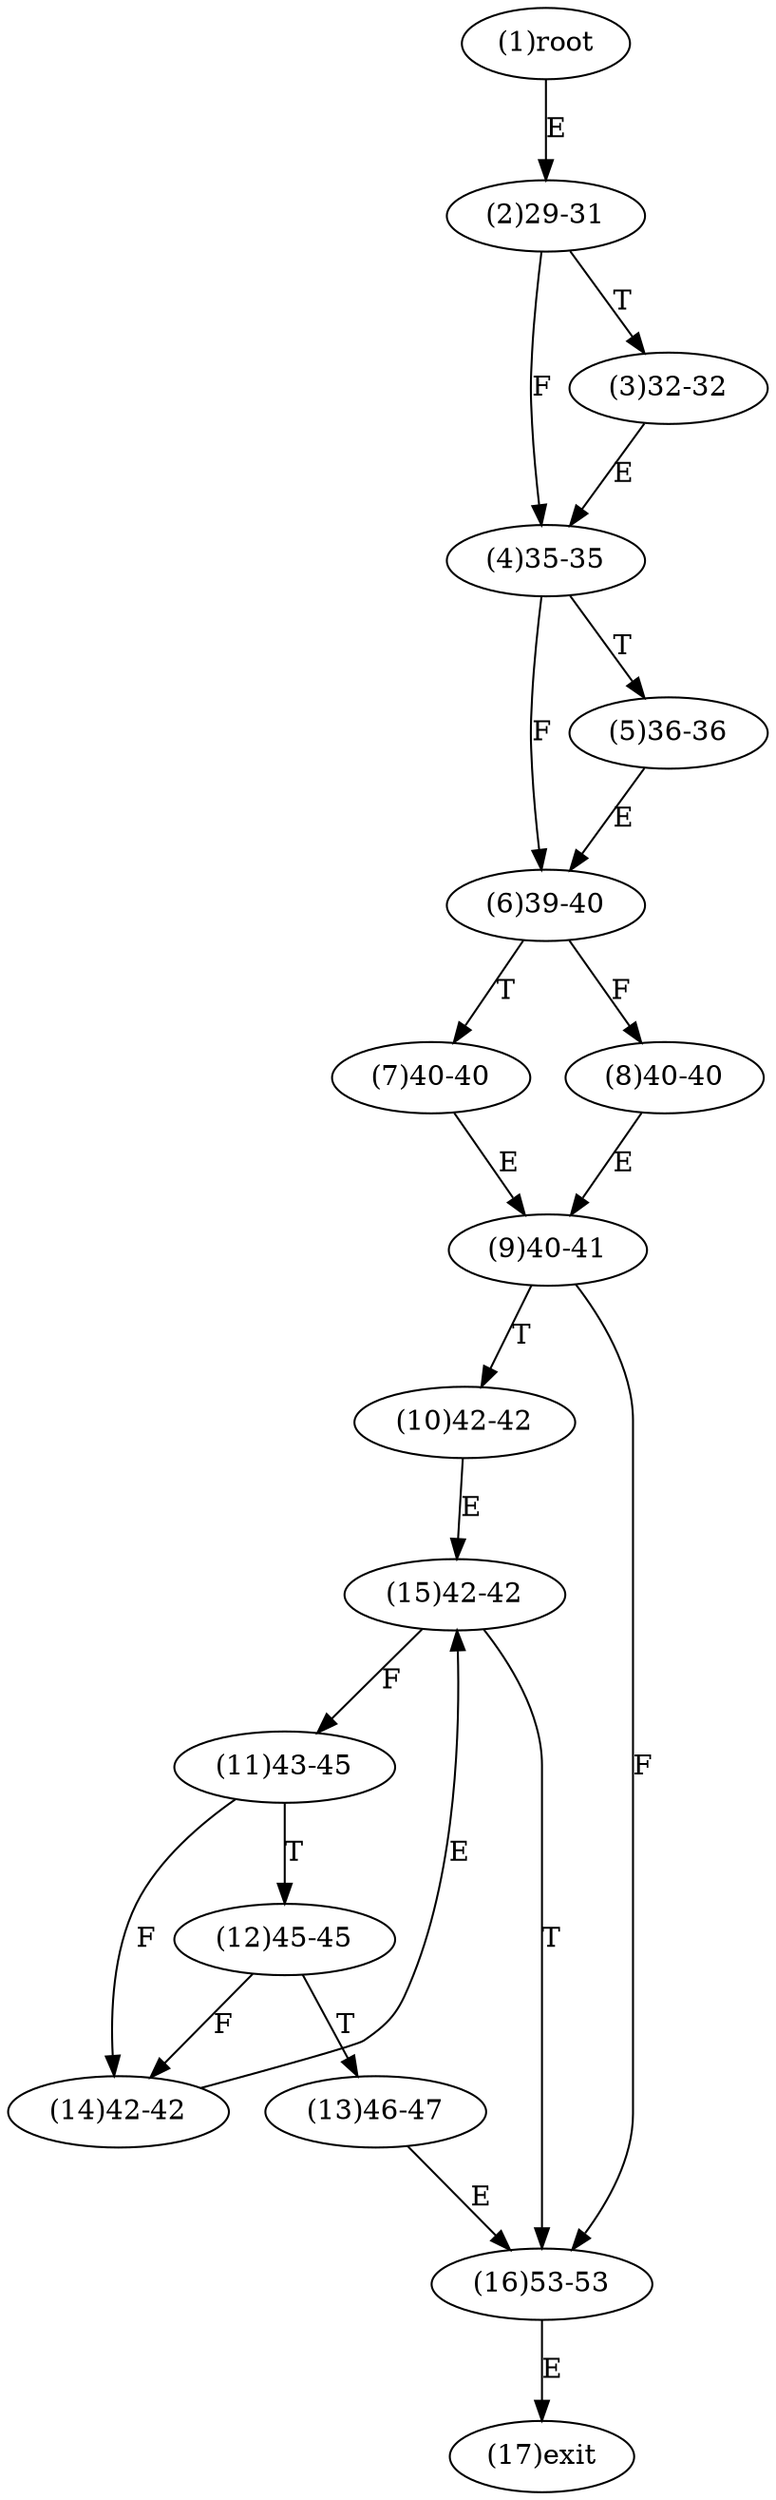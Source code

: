 digraph "" { 
1[ label="(1)root"];
2[ label="(2)29-31"];
3[ label="(3)32-32"];
4[ label="(4)35-35"];
5[ label="(5)36-36"];
6[ label="(6)39-40"];
7[ label="(7)40-40"];
8[ label="(8)40-40"];
9[ label="(9)40-41"];
10[ label="(10)42-42"];
11[ label="(11)43-45"];
12[ label="(12)45-45"];
13[ label="(13)46-47"];
14[ label="(14)42-42"];
15[ label="(15)42-42"];
17[ label="(17)exit"];
16[ label="(16)53-53"];
1->2[ label="E"];
2->4[ label="F"];
2->3[ label="T"];
3->4[ label="E"];
4->6[ label="F"];
4->5[ label="T"];
5->6[ label="E"];
6->8[ label="F"];
6->7[ label="T"];
7->9[ label="E"];
8->9[ label="E"];
9->16[ label="F"];
9->10[ label="T"];
10->15[ label="E"];
11->14[ label="F"];
11->12[ label="T"];
12->14[ label="F"];
12->13[ label="T"];
13->16[ label="E"];
14->15[ label="E"];
15->11[ label="F"];
15->16[ label="T"];
16->17[ label="E"];
}